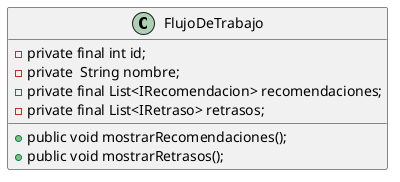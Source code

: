 @startuml

class FlujoDeTrabajo{

 - private final int id;
 - private  String nombre;
 - private final List<IRecomendacion> recomendaciones;
 - private final List<IRetraso> retrasos;
 + public void mostrarRecomendaciones();
 + public void mostrarRetrasos();

}



@enduml